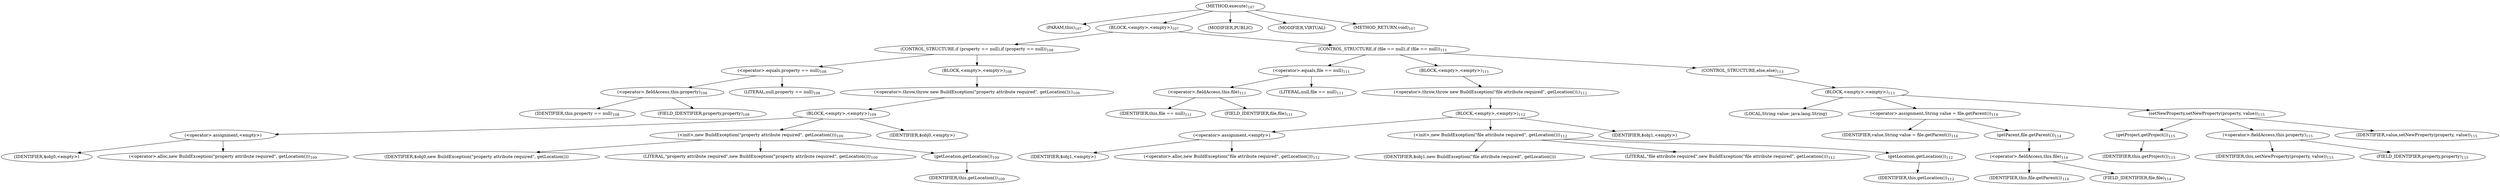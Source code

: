 digraph "execute" {  
"41" [label = <(METHOD,execute)<SUB>107</SUB>> ]
"8" [label = <(PARAM,this)<SUB>107</SUB>> ]
"42" [label = <(BLOCK,&lt;empty&gt;,&lt;empty&gt;)<SUB>107</SUB>> ]
"43" [label = <(CONTROL_STRUCTURE,if (property == null),if (property == null))<SUB>108</SUB>> ]
"44" [label = <(&lt;operator&gt;.equals,property == null)<SUB>108</SUB>> ]
"45" [label = <(&lt;operator&gt;.fieldAccess,this.property)<SUB>108</SUB>> ]
"46" [label = <(IDENTIFIER,this,property == null)<SUB>108</SUB>> ]
"47" [label = <(FIELD_IDENTIFIER,property,property)<SUB>108</SUB>> ]
"48" [label = <(LITERAL,null,property == null)<SUB>108</SUB>> ]
"49" [label = <(BLOCK,&lt;empty&gt;,&lt;empty&gt;)<SUB>108</SUB>> ]
"50" [label = <(&lt;operator&gt;.throw,throw new BuildException(&quot;property attribute required&quot;, getLocation());)<SUB>109</SUB>> ]
"51" [label = <(BLOCK,&lt;empty&gt;,&lt;empty&gt;)<SUB>109</SUB>> ]
"52" [label = <(&lt;operator&gt;.assignment,&lt;empty&gt;)> ]
"53" [label = <(IDENTIFIER,$obj0,&lt;empty&gt;)> ]
"54" [label = <(&lt;operator&gt;.alloc,new BuildException(&quot;property attribute required&quot;, getLocation()))<SUB>109</SUB>> ]
"55" [label = <(&lt;init&gt;,new BuildException(&quot;property attribute required&quot;, getLocation()))<SUB>109</SUB>> ]
"56" [label = <(IDENTIFIER,$obj0,new BuildException(&quot;property attribute required&quot;, getLocation()))> ]
"57" [label = <(LITERAL,&quot;property attribute required&quot;,new BuildException(&quot;property attribute required&quot;, getLocation()))<SUB>109</SUB>> ]
"58" [label = <(getLocation,getLocation())<SUB>109</SUB>> ]
"7" [label = <(IDENTIFIER,this,getLocation())<SUB>109</SUB>> ]
"59" [label = <(IDENTIFIER,$obj0,&lt;empty&gt;)> ]
"60" [label = <(CONTROL_STRUCTURE,if (file == null),if (file == null))<SUB>111</SUB>> ]
"61" [label = <(&lt;operator&gt;.equals,file == null)<SUB>111</SUB>> ]
"62" [label = <(&lt;operator&gt;.fieldAccess,this.file)<SUB>111</SUB>> ]
"63" [label = <(IDENTIFIER,this,file == null)<SUB>111</SUB>> ]
"64" [label = <(FIELD_IDENTIFIER,file,file)<SUB>111</SUB>> ]
"65" [label = <(LITERAL,null,file == null)<SUB>111</SUB>> ]
"66" [label = <(BLOCK,&lt;empty&gt;,&lt;empty&gt;)<SUB>111</SUB>> ]
"67" [label = <(&lt;operator&gt;.throw,throw new BuildException(&quot;file attribute required&quot;, getLocation());)<SUB>112</SUB>> ]
"68" [label = <(BLOCK,&lt;empty&gt;,&lt;empty&gt;)<SUB>112</SUB>> ]
"69" [label = <(&lt;operator&gt;.assignment,&lt;empty&gt;)> ]
"70" [label = <(IDENTIFIER,$obj1,&lt;empty&gt;)> ]
"71" [label = <(&lt;operator&gt;.alloc,new BuildException(&quot;file attribute required&quot;, getLocation()))<SUB>112</SUB>> ]
"72" [label = <(&lt;init&gt;,new BuildException(&quot;file attribute required&quot;, getLocation()))<SUB>112</SUB>> ]
"73" [label = <(IDENTIFIER,$obj1,new BuildException(&quot;file attribute required&quot;, getLocation()))> ]
"74" [label = <(LITERAL,&quot;file attribute required&quot;,new BuildException(&quot;file attribute required&quot;, getLocation()))<SUB>112</SUB>> ]
"75" [label = <(getLocation,getLocation())<SUB>112</SUB>> ]
"9" [label = <(IDENTIFIER,this,getLocation())<SUB>112</SUB>> ]
"76" [label = <(IDENTIFIER,$obj1,&lt;empty&gt;)> ]
"77" [label = <(CONTROL_STRUCTURE,else,else)<SUB>113</SUB>> ]
"78" [label = <(BLOCK,&lt;empty&gt;,&lt;empty&gt;)<SUB>113</SUB>> ]
"79" [label = <(LOCAL,String value: java.lang.String)> ]
"80" [label = <(&lt;operator&gt;.assignment,String value = file.getParent())<SUB>114</SUB>> ]
"81" [label = <(IDENTIFIER,value,String value = file.getParent())<SUB>114</SUB>> ]
"82" [label = <(getParent,file.getParent())<SUB>114</SUB>> ]
"83" [label = <(&lt;operator&gt;.fieldAccess,this.file)<SUB>114</SUB>> ]
"84" [label = <(IDENTIFIER,this,file.getParent())<SUB>114</SUB>> ]
"85" [label = <(FIELD_IDENTIFIER,file,file)<SUB>114</SUB>> ]
"86" [label = <(setNewProperty,setNewProperty(property, value))<SUB>115</SUB>> ]
"87" [label = <(getProject,getProject())<SUB>115</SUB>> ]
"10" [label = <(IDENTIFIER,this,getProject())<SUB>115</SUB>> ]
"88" [label = <(&lt;operator&gt;.fieldAccess,this.property)<SUB>115</SUB>> ]
"89" [label = <(IDENTIFIER,this,setNewProperty(property, value))<SUB>115</SUB>> ]
"90" [label = <(FIELD_IDENTIFIER,property,property)<SUB>115</SUB>> ]
"91" [label = <(IDENTIFIER,value,setNewProperty(property, value))<SUB>115</SUB>> ]
"92" [label = <(MODIFIER,PUBLIC)> ]
"93" [label = <(MODIFIER,VIRTUAL)> ]
"94" [label = <(METHOD_RETURN,void)<SUB>107</SUB>> ]
  "41" -> "8" 
  "41" -> "42" 
  "41" -> "92" 
  "41" -> "93" 
  "41" -> "94" 
  "42" -> "43" 
  "42" -> "60" 
  "43" -> "44" 
  "43" -> "49" 
  "44" -> "45" 
  "44" -> "48" 
  "45" -> "46" 
  "45" -> "47" 
  "49" -> "50" 
  "50" -> "51" 
  "51" -> "52" 
  "51" -> "55" 
  "51" -> "59" 
  "52" -> "53" 
  "52" -> "54" 
  "55" -> "56" 
  "55" -> "57" 
  "55" -> "58" 
  "58" -> "7" 
  "60" -> "61" 
  "60" -> "66" 
  "60" -> "77" 
  "61" -> "62" 
  "61" -> "65" 
  "62" -> "63" 
  "62" -> "64" 
  "66" -> "67" 
  "67" -> "68" 
  "68" -> "69" 
  "68" -> "72" 
  "68" -> "76" 
  "69" -> "70" 
  "69" -> "71" 
  "72" -> "73" 
  "72" -> "74" 
  "72" -> "75" 
  "75" -> "9" 
  "77" -> "78" 
  "78" -> "79" 
  "78" -> "80" 
  "78" -> "86" 
  "80" -> "81" 
  "80" -> "82" 
  "82" -> "83" 
  "83" -> "84" 
  "83" -> "85" 
  "86" -> "87" 
  "86" -> "88" 
  "86" -> "91" 
  "87" -> "10" 
  "88" -> "89" 
  "88" -> "90" 
}
